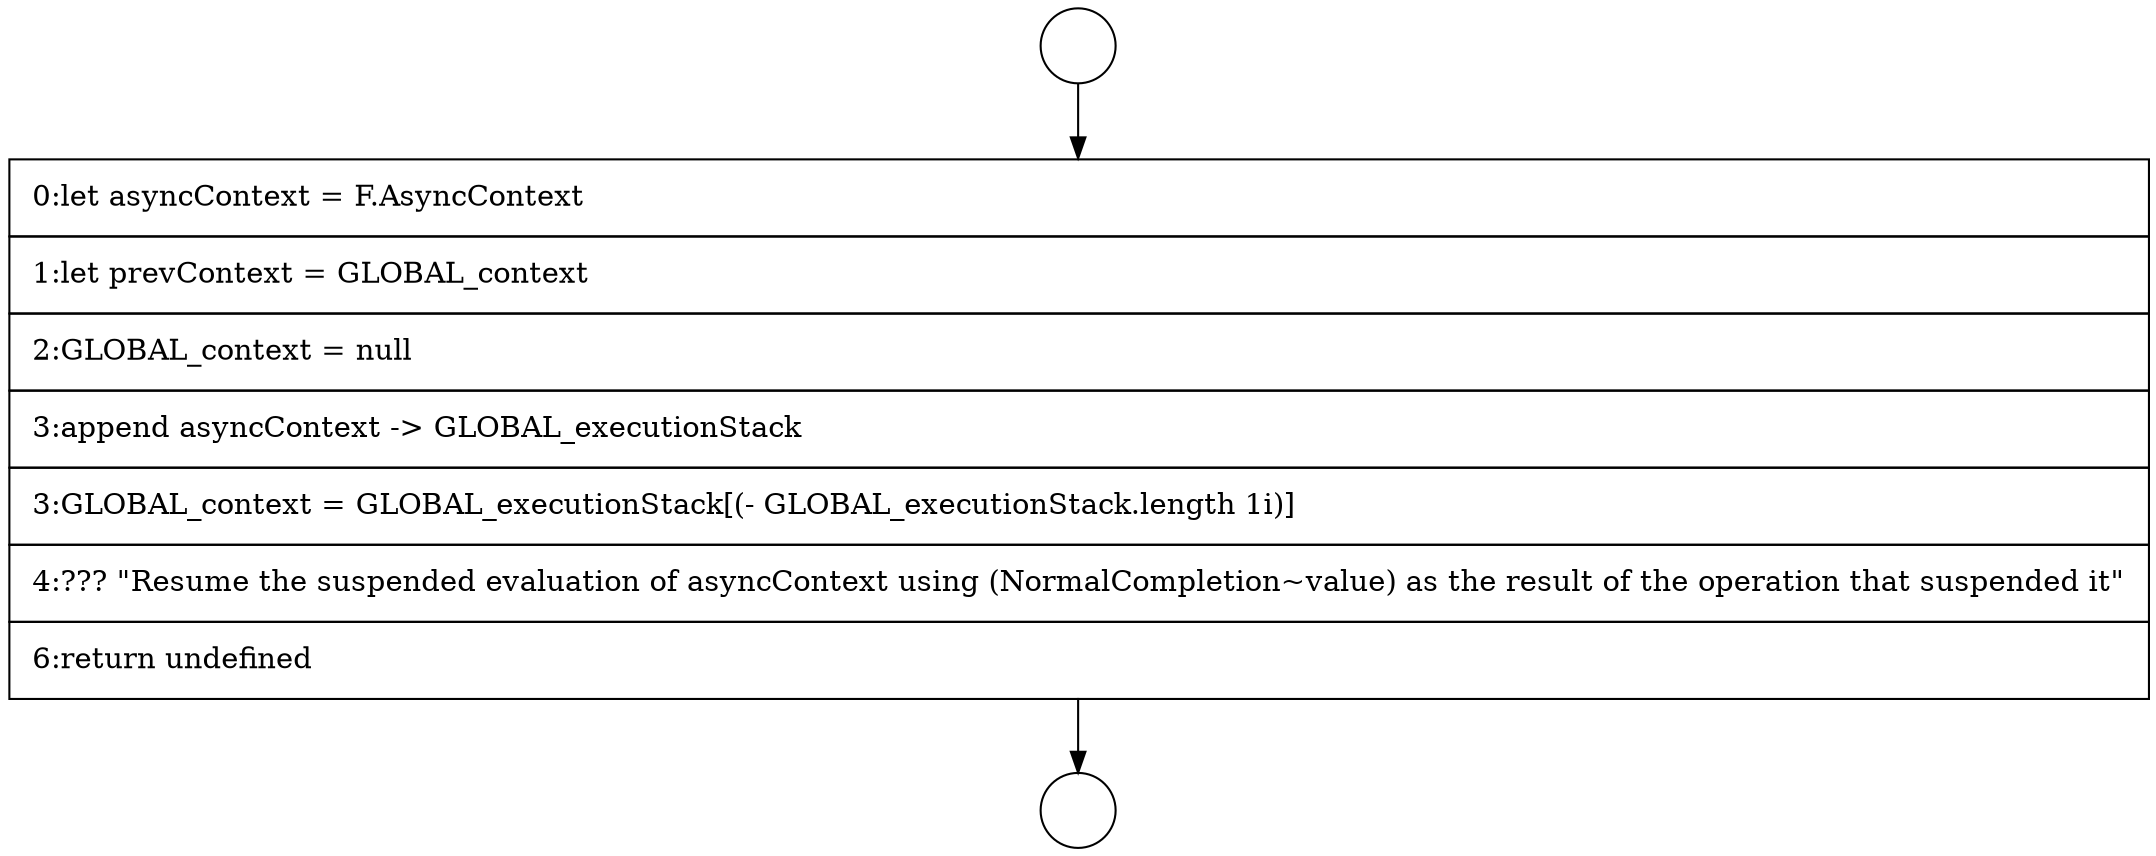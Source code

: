 digraph {
  node22 [shape=circle label=" " color="black" fillcolor="white" style=filled]
  node24 [shape=none, margin=0, label=<<font color="black">
    <table border="0" cellborder="1" cellspacing="0" cellpadding="10">
      <tr><td align="left">0:let asyncContext = F.AsyncContext</td></tr>
      <tr><td align="left">1:let prevContext = GLOBAL_context</td></tr>
      <tr><td align="left">2:GLOBAL_context = null</td></tr>
      <tr><td align="left">3:append asyncContext -&gt; GLOBAL_executionStack</td></tr>
      <tr><td align="left">3:GLOBAL_context = GLOBAL_executionStack[(- GLOBAL_executionStack.length 1i)]</td></tr>
      <tr><td align="left">4:??? &quot;Resume the suspended evaluation of asyncContext using (NormalCompletion~value) as the result of the operation that suspended it&quot;</td></tr>
      <tr><td align="left">6:return undefined</td></tr>
    </table>
  </font>> color="black" fillcolor="white" style=filled]
  node23 [shape=circle label=" " color="black" fillcolor="white" style=filled]
  node22 -> node24 [ color="black"]
  node24 -> node23 [ color="black"]
}
